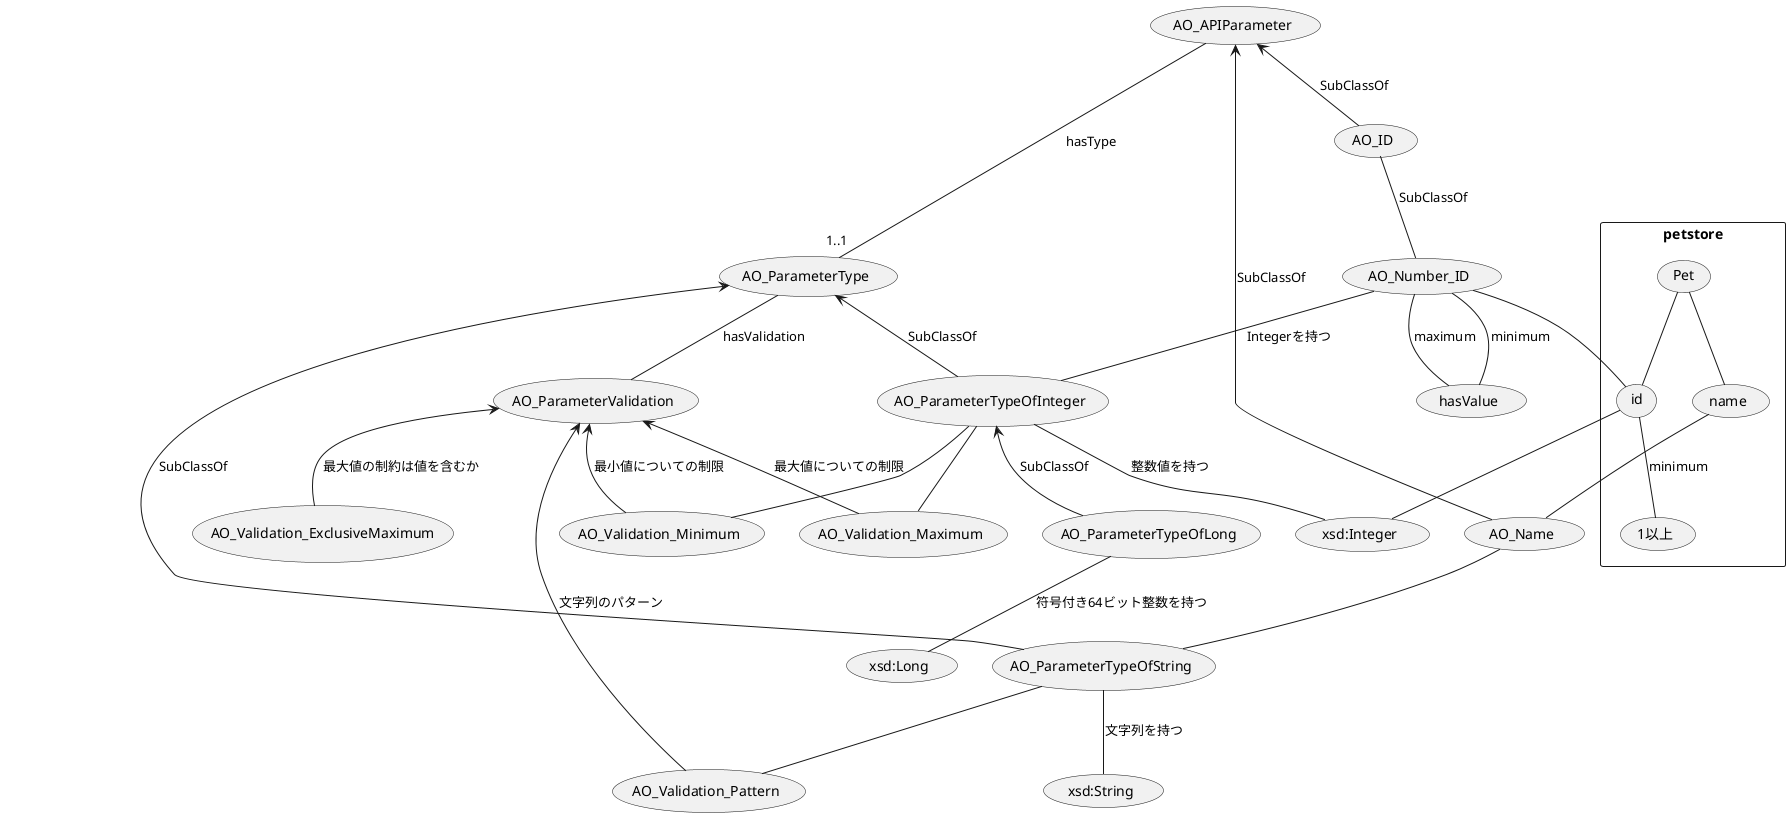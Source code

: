 @startuml Petstore API
(AO_APIParameter) as AO_APIParameter
(AO_ParameterType) as AO_ParameterType
(AO_ParameterValidation) as AO_ParameterValidation


' パラメータの型について
AO_APIParameter -- "1..1" (AO_ParameterType) : hasType
(AO_ParameterType) <-- (AO_ParameterTypeOfInteger) : SubClassOf
(AO_ParameterTypeOfInteger) -- (xsd:Integer) : 整数値を持つ
(AO_ParameterTypeOfInteger) <-- (AO_ParameterTypeOfLong) : SubClassOf
(AO_ParameterTypeOfLong) -- (xsd:Long) : 符号付き64ビット整数を持つ
(AO_ParameterType) <-- (AO_ParameterTypeOfString) : SubClassOf
(AO_ParameterTypeOfString) -- (xsd:String) : 文字列を持つ

' パラメータが持つ制約

AO_ParameterType -- AO_ParameterValidation : hasValidation
AO_ParameterValidation <-- (AO_Validation_Maximum): 最大値についての制限
AO_ParameterValidation <-- (AO_Validation_Minimum): 最小値についての制限
AO_ParameterValidation <-- (AO_Validation_ExclusiveMaximum): 最大値の制約は値を含むか
AO_ParameterValidation <-- (AO_Validation_Pattern) : 文字列のパターン

(AO_ParameterTypeOfInteger) -- (AO_Validation_Maximum)
(AO_ParameterTypeOfInteger) -- (AO_Validation_Minimum)

(AO_ParameterTypeOfString) -- (AO_Validation_Pattern)



(AO_ID) as AO_ID
AO_APIParameter <-- (AO_ID) : SubClassOf

(AO_Number_ID) as AO_Number_ID
(AO_ID) -- (AO_Number_ID) : SubClassOf
(AO_Number_ID) -- (AO_ParameterTypeOfInteger) : Integerを持つ
(AO_Number_ID) -- (hasValue) : minimum
(AO_Number_ID) -- (hasValue) : maximum

(AO_Name) as AO_Name
AO_APIParameter <-- AO_Name : SubClassOf
AO_Name -- AO_ParameterTypeOfString

' AO_Name <-- (AO_JP_Name) : SubClassOf

' (AO_Category) as AO_Category
' AO_APIParameter <-- AO_Category : SubClassOf

' (AO_URL) as AO_URL
' AO_APIParameter <-- AO_URL : SubClassOf

' (AO_Tag) as AO_Tag
' AO_APIParameter <-- AO_Tag : SubClassOf

' (AO_Status) as AO_Status
' AO_APIParameter <-- AO_Status : SubClassOf

' (AO_StatusName) as AO_StatusName
' AO_APIParameter <-- AO_StatusName : SubClassOf

' (AO_StatusNumber) as AO_StatusNumber
' AO_APIParameter <-- AO_StatusNumber : SubClassOf

' (AO_EmailAddress) as AO_EmailAddress
' AO_APIParameter <-- AO_EmailAddress : SubClassOf

' (AO_Password) as AO_Password
' AO_APIParameter <-- AO_Password : SubClassOf

' (AO_PhoneNumber) as AO_PhoneNumber
' AO_APIParameter <-- AO_PhoneNumber : SubClassOf

' (AO_StateNumber) as AO_StateNumber
' AO_APIParameter <-- AO_StateNumber : SubClassOf

' (AO_Quantity) as AO_Quantity
' AO_APIParameter <-- AO_Quantity : SubClassOf

' (AO_Choices) as AO_Choices
' AO_APIParameter <-- AO_Choices : SubClassOf

' (AO_DateTime) as AO_DateTime
' AO_APIParameter <-- AO_DateTime : SubClassOf

' (AO_Street) as AO_Street
' AO_APIParameter <-- AO_Street : SubClassOf

' (AO_City) as AO_City
' AO_APIParameter <-- AO_City : SubClassOf

' (AO_State) as AO_State
' AO_APIParameter <-- AO_State : SubClassOf

' (AO_ZipCode) as AO_ZipCode
' AO_APIParameter <-- AO_ZipCode : SubClassOf

' (AO_HttpStatusCode) as AO_HttpStatusCode
' AO_APIParameter <-- AO_HttpStatusCode : SubClassOf

' (AO_responseType) as AO_responseType
' AO_APIParameter <-- AO_responseType : SubClassOf

' (AO_Message) as AO_Message
' AO_APIParameter <-- AO_Message : SubClassOf

' (AO_hasType) as AO_hasType
' AO_APIParameter <-- AO_hasType : SubClassOf


rectangle petstore{
    (id) as PetId
    (Pet) -- PetId
    (name) as PetName
    (Pet) -- PetName
    AO_Number_ID -- PetId
    PetId -- (xsd:Integer)
    PetId -- (1以上) : minimum
    PetName -- AO_Name
}

@enduml